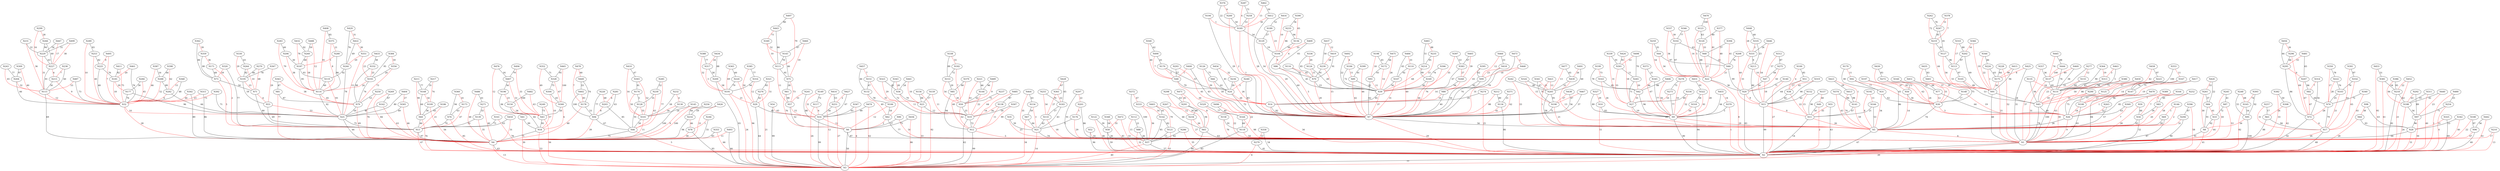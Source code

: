 graph Grafo {
    1 [label="N1"];
    2 [label="N2"];
    3 [label="N3"];
    4 [label="N4"];
    5 [label="N5"];
    6 [label="N6"];
    7 [label="N7"];
    8 [label="N8"];
    9 [label="N9"];
    10 [label="N10"];
    11 [label="N11"];
    12 [label="N12"];
    13 [label="N13"];
    14 [label="N14"];
    15 [label="N15"];
    16 [label="N16"];
    17 [label="N17"];
    18 [label="N18"];
    19 [label="N19"];
    20 [label="N20"];
    21 [label="N21"];
    22 [label="N22"];
    23 [label="N23"];
    24 [label="N24"];
    25 [label="N25"];
    26 [label="N26"];
    27 [label="N27"];
    28 [label="N28"];
    29 [label="N29"];
    30 [label="N30"];
    31 [label="N31"];
    32 [label="N32"];
    33 [label="N33"];
    34 [label="N34"];
    35 [label="N35"];
    36 [label="N36"];
    37 [label="N37"];
    38 [label="N38"];
    39 [label="N39"];
    40 [label="N40"];
    41 [label="N41"];
    42 [label="N42"];
    43 [label="N43"];
    44 [label="N44"];
    45 [label="N45"];
    46 [label="N46"];
    47 [label="N47"];
    48 [label="N48"];
    49 [label="N49"];
    50 [label="N50"];
    51 [label="N51"];
    52 [label="N52"];
    53 [label="N53"];
    54 [label="N54"];
    55 [label="N55"];
    56 [label="N56"];
    57 [label="N57"];
    58 [label="N58"];
    59 [label="N59"];
    60 [label="N60"];
    61 [label="N61"];
    62 [label="N62"];
    63 [label="N63"];
    64 [label="N64"];
    65 [label="N65"];
    66 [label="N66"];
    67 [label="N67"];
    68 [label="N68"];
    69 [label="N69"];
    70 [label="N70"];
    71 [label="N71"];
    72 [label="N72"];
    73 [label="N73"];
    74 [label="N74"];
    75 [label="N75"];
    76 [label="N76"];
    77 [label="N77"];
    78 [label="N78"];
    79 [label="N79"];
    80 [label="N80"];
    81 [label="N81"];
    82 [label="N82"];
    83 [label="N83"];
    84 [label="N84"];
    85 [label="N85"];
    86 [label="N86"];
    87 [label="N87"];
    88 [label="N88"];
    89 [label="N89"];
    90 [label="N90"];
    91 [label="N91"];
    92 [label="N92"];
    93 [label="N93"];
    94 [label="N94"];
    95 [label="N95"];
    96 [label="N96"];
    97 [label="N97"];
    98 [label="N98"];
    99 [label="N99"];
    100 [label="N100"];
    101 [label="N101"];
    102 [label="N102"];
    103 [label="N103"];
    104 [label="N104"];
    105 [label="N105"];
    106 [label="N106"];
    107 [label="N107"];
    108 [label="N108"];
    109 [label="N109"];
    110 [label="N110"];
    111 [label="N111"];
    112 [label="N112"];
    113 [label="N113"];
    114 [label="N114"];
    115 [label="N115"];
    116 [label="N116"];
    117 [label="N117"];
    118 [label="N118"];
    119 [label="N119"];
    120 [label="N120"];
    121 [label="N121"];
    122 [label="N122"];
    123 [label="N123"];
    124 [label="N124"];
    125 [label="N125"];
    126 [label="N126"];
    127 [label="N127"];
    128 [label="N128"];
    129 [label="N129"];
    130 [label="N130"];
    131 [label="N131"];
    132 [label="N132"];
    133 [label="N133"];
    134 [label="N134"];
    135 [label="N135"];
    136 [label="N136"];
    137 [label="N137"];
    138 [label="N138"];
    139 [label="N139"];
    140 [label="N140"];
    141 [label="N141"];
    142 [label="N142"];
    143 [label="N143"];
    144 [label="N144"];
    145 [label="N145"];
    146 [label="N146"];
    147 [label="N147"];
    148 [label="N148"];
    149 [label="N149"];
    150 [label="N150"];
    151 [label="N151"];
    152 [label="N152"];
    153 [label="N153"];
    154 [label="N154"];
    155 [label="N155"];
    156 [label="N156"];
    157 [label="N157"];
    158 [label="N158"];
    159 [label="N159"];
    160 [label="N160"];
    161 [label="N161"];
    162 [label="N162"];
    163 [label="N163"];
    164 [label="N164"];
    165 [label="N165"];
    166 [label="N166"];
    167 [label="N167"];
    168 [label="N168"];
    169 [label="N169"];
    170 [label="N170"];
    171 [label="N171"];
    172 [label="N172"];
    173 [label="N173"];
    174 [label="N174"];
    175 [label="N175"];
    176 [label="N176"];
    177 [label="N177"];
    178 [label="N178"];
    179 [label="N179"];
    180 [label="N180"];
    181 [label="N181"];
    182 [label="N182"];
    183 [label="N183"];
    184 [label="N184"];
    185 [label="N185"];
    186 [label="N186"];
    187 [label="N187"];
    188 [label="N188"];
    189 [label="N189"];
    190 [label="N190"];
    191 [label="N191"];
    192 [label="N192"];
    193 [label="N193"];
    194 [label="N194"];
    195 [label="N195"];
    196 [label="N196"];
    197 [label="N197"];
    198 [label="N198"];
    199 [label="N199"];
    200 [label="N200"];
    201 [label="N201"];
    202 [label="N202"];
    203 [label="N203"];
    204 [label="N204"];
    205 [label="N205"];
    206 [label="N206"];
    207 [label="N207"];
    208 [label="N208"];
    209 [label="N209"];
    210 [label="N210"];
    211 [label="N211"];
    212 [label="N212"];
    213 [label="N213"];
    214 [label="N214"];
    215 [label="N215"];
    216 [label="N216"];
    217 [label="N217"];
    218 [label="N218"];
    219 [label="N219"];
    220 [label="N220"];
    221 [label="N221"];
    222 [label="N222"];
    223 [label="N223"];
    224 [label="N224"];
    225 [label="N225"];
    226 [label="N226"];
    227 [label="N227"];
    228 [label="N228"];
    229 [label="N229"];
    230 [label="N230"];
    231 [label="N231"];
    232 [label="N232"];
    233 [label="N233"];
    234 [label="N234"];
    235 [label="N235"];
    236 [label="N236"];
    237 [label="N237"];
    238 [label="N238"];
    239 [label="N239"];
    240 [label="N240"];
    241 [label="N241"];
    242 [label="N242"];
    243 [label="N243"];
    244 [label="N244"];
    245 [label="N245"];
    246 [label="N246"];
    247 [label="N247"];
    248 [label="N248"];
    249 [label="N249"];
    250 [label="N250"];
    251 [label="N251"];
    252 [label="N252"];
    253 [label="N253"];
    254 [label="N254"];
    255 [label="N255"];
    256 [label="N256"];
    257 [label="N257"];
    258 [label="N258"];
    259 [label="N259"];
    260 [label="N260"];
    261 [label="N261"];
    262 [label="N262"];
    263 [label="N263"];
    264 [label="N264"];
    265 [label="N265"];
    266 [label="N266"];
    267 [label="N267"];
    268 [label="N268"];
    269 [label="N269"];
    270 [label="N270"];
    271 [label="N271"];
    272 [label="N272"];
    273 [label="N273"];
    274 [label="N274"];
    275 [label="N275"];
    276 [label="N276"];
    277 [label="N277"];
    278 [label="N278"];
    279 [label="N279"];
    280 [label="N280"];
    281 [label="N281"];
    282 [label="N282"];
    283 [label="N283"];
    284 [label="N284"];
    285 [label="N285"];
    286 [label="N286"];
    287 [label="N287"];
    288 [label="N288"];
    289 [label="N289"];
    290 [label="N290"];
    291 [label="N291"];
    292 [label="N292"];
    293 [label="N293"];
    294 [label="N294"];
    295 [label="N295"];
    296 [label="N296"];
    297 [label="N297"];
    298 [label="N298"];
    299 [label="N299"];
    300 [label="N300"];
    301 [label="N301"];
    302 [label="N302"];
    303 [label="N303"];
    304 [label="N304"];
    305 [label="N305"];
    306 [label="N306"];
    307 [label="N307"];
    308 [label="N308"];
    309 [label="N309"];
    310 [label="N310"];
    311 [label="N311"];
    312 [label="N312"];
    313 [label="N313"];
    314 [label="N314"];
    315 [label="N315"];
    316 [label="N316"];
    317 [label="N317"];
    318 [label="N318"];
    319 [label="N319"];
    320 [label="N320"];
    321 [label="N321"];
    322 [label="N322"];
    323 [label="N323"];
    324 [label="N324"];
    325 [label="N325"];
    326 [label="N326"];
    327 [label="N327"];
    328 [label="N328"];
    329 [label="N329"];
    330 [label="N330"];
    331 [label="N331"];
    332 [label="N332"];
    333 [label="N333"];
    334 [label="N334"];
    335 [label="N335"];
    336 [label="N336"];
    337 [label="N337"];
    338 [label="N338"];
    339 [label="N339"];
    340 [label="N340"];
    341 [label="N341"];
    342 [label="N342"];
    343 [label="N343"];
    344 [label="N344"];
    345 [label="N345"];
    346 [label="N346"];
    347 [label="N347"];
    348 [label="N348"];
    349 [label="N349"];
    350 [label="N350"];
    351 [label="N351"];
    352 [label="N352"];
    353 [label="N353"];
    354 [label="N354"];
    355 [label="N355"];
    356 [label="N356"];
    357 [label="N357"];
    358 [label="N358"];
    359 [label="N359"];
    360 [label="N360"];
    361 [label="N361"];
    362 [label="N362"];
    363 [label="N363"];
    364 [label="N364"];
    365 [label="N365"];
    366 [label="N366"];
    367 [label="N367"];
    368 [label="N368"];
    369 [label="N369"];
    370 [label="N370"];
    371 [label="N371"];
    372 [label="N372"];
    373 [label="N373"];
    374 [label="N374"];
    375 [label="N375"];
    376 [label="N376"];
    377 [label="N377"];
    378 [label="N378"];
    379 [label="N379"];
    380 [label="N380"];
    381 [label="N381"];
    382 [label="N382"];
    383 [label="N383"];
    384 [label="N384"];
    385 [label="N385"];
    386 [label="N386"];
    387 [label="N387"];
    388 [label="N388"];
    389 [label="N389"];
    390 [label="N390"];
    391 [label="N391"];
    392 [label="N392"];
    393 [label="N393"];
    394 [label="N394"];
    395 [label="N395"];
    396 [label="N396"];
    397 [label="N397"];
    398 [label="N398"];
    399 [label="N399"];
    400 [label="N400"];
    401 [label="N401"];
    402 [label="N402"];
    403 [label="N403"];
    404 [label="N404"];
    405 [label="N405"];
    406 [label="N406"];
    407 [label="N407"];
    408 [label="N408"];
    409 [label="N409"];
    410 [label="N410"];
    411 [label="N411"];
    412 [label="N412"];
    413 [label="N413"];
    414 [label="N414"];
    415 [label="N415"];
    416 [label="N416"];
    417 [label="N417"];
    418 [label="N418"];
    419 [label="N419"];
    420 [label="N420"];
    421 [label="N421"];
    422 [label="N422"];
    423 [label="N423"];
    424 [label="N424"];
    425 [label="N425"];
    426 [label="N426"];
    427 [label="N427"];
    428 [label="N428"];
    429 [label="N429"];
    430 [label="N430"];
    431 [label="N431"];
    432 [label="N432"];
    433 [label="N433"];
    434 [label="N434"];
    435 [label="N435"];
    436 [label="N436"];
    437 [label="N437"];
    438 [label="N438"];
    439 [label="N439"];
    440 [label="N440"];
    441 [label="N441"];
    442 [label="N442"];
    443 [label="N443"];
    444 [label="N444"];
    445 [label="N445"];
    446 [label="N446"];
    447 [label="N447"];
    448 [label="N448"];
    449 [label="N449"];
    450 [label="N450"];
    451 [label="N451"];
    452 [label="N452"];
    453 [label="N453"];
    454 [label="N454"];
    455 [label="N455"];
    456 [label="N456"];
    457 [label="N457"];
    458 [label="N458"];
    459 [label="N459"];
    460 [label="N460"];
    461 [label="N461"];
    462 [label="N462"];
    463 [label="N463"];
    464 [label="N464"];
    465 [label="N465"];
    466 [label="N466"];
    467 [label="N467"];
    468 [label="N468"];
    469 [label="N469"];
    470 [label="N470"];
    471 [label="N471"];
    472 [label="N472"];
    473 [label="N473"];
    474 [label="N474"];
    475 [label="N475"];
    476 [label="N476"];
    477 [label="N477"];
    478 [label="N478"];
    479 [label="N479"];
    480 [label="N480"];
    481 [label="N481"];
    482 [label="N482"];
    483 [label="N483"];
    484 [label="N484"];
    485 [label="N485"];
    486 [label="N486"];
    487 [label="N487"];
    488 [label="N488"];
    489 [label="N489"];
    490 [label="N490"];
    491 [label="N491"];
    492 [label="N492"];
    493 [label="N493"];
    494 [label="N494"];
    495 [label="N495"];
    496 [label="N496"];
    497 [label="N497"];
    498 [label="N498"];
    499 [label="N499"];
    500 [label="N500"];
    1 -- 2 [label="42", color=black];
    2 -- 3 [label="77", color=black];
    3 -- 1 [label="20", color=red];
    4 -- 2 [label="43", color=black];
    4 -- 3 [label="13", color=red];
    5 -- 1 [label="6", color=red];
    5 -- 2 [label="67", color=black];
    6 -- 3 [label="50", color=black];
    6 -- 1 [label="87", color=black];
    7 -- 5 [label="56", color=black];
    7 -- 2 [label="29", color=red];
    8 -- 1 [label="91", color=black];
    8 -- 2 [label="41", color=red];
    9 -- 5 [label="29", color=red];
    9 -- 2 [label="90", color=black];
    10 -- 9 [label="83", color=black];
    10 -- 2 [label="51", color=red];
    11 -- 5 [label="26", color=red];
    11 -- 2 [label="14", color=black];
    12 -- 3 [label="99", color=black];
    12 -- 1 [label="5", color=red];
    13 -- 4 [label="97", color=black];
    13 -- 2 [label="47", color=red];
    14 -- 7 [label="92", color=black];
    14 -- 2 [label="34", color=red];
    15 -- 11 [label="8", color=red];
    15 -- 2 [label="99", color=black];
    16 -- 6 [label="12", color=red];
    16 -- 3 [label="99", color=black];
    17 -- 1 [label="26", color=red];
    17 -- 2 [label="48", color=black];
    18 -- 4 [label="75", color=black];
    18 -- 3 [label="53", color=red];
    19 -- 12 [label="72", color=black];
    19 -- 3 [label="62", color=black];
    20 -- 15 [label="9", color=red];
    20 -- 2 [label="83", color=black];
    21 -- 3 [label="14", color=red];
    21 -- 1 [label="74", color=black];
    22 -- 20 [label="36", color=black];
    22 -- 2 [label="8", color=red];
    23 -- 19 [label="12", color=black];
    23 -- 3 [label="33", color=red];
    24 -- 14 [label="26", color=red];
    24 -- 7 [label="72", color=black];
    25 -- 13 [label="75", color=black];
    25 -- 4 [label="44", color=black];
    26 -- 5 [label="26", color=black];
    26 -- 1 [label="9", color=red];
    27 -- 9 [label="19", color=black];
    27 -- 5 [label="20", color=red];
    28 -- 1 [label="64", color=black];
    28 -- 2 [label="31", color=red];
    29 -- 16 [label="45", color=black];
    29 -- 3 [label="64", color=black];
    30 -- 26 [label="3", color=red];
    30 -- 5 [label="74", color=black];
    31 -- 30 [label="62", color=black];
    31 -- 5 [label="34", color=red];
    32 -- 25 [label="10", color=red];
    32 -- 4 [label="28", color=red];
    33 -- 8 [label="92", color=black];
    33 -- 1 [label="64", color=red];
    34 -- 5 [label="83", color=black];
    34 -- 1 [label="52", color=black];
    35 -- 21 [label="39", color=black];
    35 -- 1 [label="23", color=red];
    36 -- 23 [label="70", color=black];
    36 -- 19 [label="11", color=red];
    37 -- 2 [label="57", color=black];
    37 -- 3 [label="40", color=red];
    38 -- 15 [label="44", color=black];
    38 -- 11 [label="22", color=red];
    39 -- 14 [label="85", color=black];
    39 -- 7 [label="37", color=red];
    40 -- 22 [label="21", color=red];
    40 -- 20 [label="99", color=black];
    41 -- 18 [label="99", color=black];
    41 -- 3 [label="30", color=red];
    42 -- 27 [label="35", color=red];
    42 -- 9 [label="96", color=black];
    43 -- 18 [label="95", color=black];
    43 -- 3 [label="56", color=red];
    44 -- 40 [label="97", color=black];
    44 -- 22 [label="34", color=red];
    45 -- 26 [label="46", color=black];
    45 -- 1 [label="78", color=black];
    46 -- 4 [label="75", color=black];
    46 -- 2 [label="5", color=red];
    47 -- 20 [label="54", color=black];
    47 -- 15 [label="18", color=red];
    48 -- 24 [label="79", color=black];
    48 -- 7 [label="30", color=red];
    49 -- 11 [label="50", color=black];
    49 -- 2 [label="2", color=red];
    50 -- 19 [label="25", color=black];
    50 -- 12 [label="62", color=red];
    51 -- 38 [label="27", color=red];
    51 -- 15 [label="64", color=black];
    52 -- 37 [label="16", color=red];
    52 -- 2 [label="96", color=black];
    53 -- 25 [label="53", color=red];
    53 -- 13 [label="69", color=black];
    54 -- 16 [label="65", color=red];
    54 -- 3 [label="99", color=black];
    55 -- 11 [label="35", color=red];
    55 -- 2 [label="43", color=black];
    56 -- 30 [label="34", color=black];
    56 -- 5 [label="14", color=red];
    57 -- 16 [label="15", color=red];
    57 -- 6 [label="52", color=black];
    58 -- 37 [label="26", color=black];
    58 -- 2 [label="59", color=black];
    59 -- 34 [label="48", color=black];
    59 -- 1 [label="28", color=red];
    60 -- 13 [label="46", color=black];
    60 -- 2 [label="76", color=red];
    61 -- 57 [label="98", color=black];
    61 -- 6 [label="76", color=red];
    62 -- 6 [label="2", color=red];
    62 -- 1 [label="77", color=black];
    63 -- 17 [label="94", color=black];
    63 -- 1 [label="88", color=black];
    64 -- 28 [label="93", color=black];
    64 -- 2 [label="28", color=red];
    65 -- 3 [label="80", color=black];
    65 -- 1 [label="63", color=black];
    66 -- 24 [label="61", color=black];
    66 -- 14 [label="50", color=red];
    67 -- 21 [label="84", color=black];
    67 -- 3 [label="34", color=red];
    68 -- 40 [label="22", color=black];
    68 -- 22 [label="27", color=red];
    69 -- 5 [label="28", color=black];
    69 -- 2 [label="87", color=black];
    70 -- 39 [label="23", color=black];
    70 -- 7 [label="20", color=red];
    71 -- 53 [label="6", color=red];
    71 -- 13 [label="80", color=black];
    72 -- 17 [label="4", color=red];
    72 -- 2 [label="54", color=black];
    73 -- 71 [label="50", color=black];
    73 -- 13 [label="5", color=red];
    74 -- 72 [label="28", color=red];
    74 -- 17 [label="79", color=black];
    75 -- 61 [label="28", color=black];
    75 -- 57 [label="73", color=red];
    76 -- 13 [label="79", color=black];
    76 -- 2 [label="85", color=red];
    77 -- 30 [label="12", color=red];
    77 -- 26 [label="64", color=black];
    78 -- 4 [label="30", color=red];
    78 -- 3 [label="93", color=black];
    79 -- 25 [label="50", color=black];
    79 -- 4 [label="49", color=red];
    80 -- 14 [label="16", color=red];
    80 -- 7 [label="40", color=black];
    81 -- 79 [label="87", color=black];
    81 -- 4 [label="77", color=red];
    82 -- 74 [label="64", color=black];
    82 -- 72 [label="47", color=red];
    83 -- 34 [label="39", color=black];
    83 -- 5 [label="20", color=red];
    84 -- 33 [label="61", color=red];
    84 -- 8 [label="91", color=black];
    85 -- 50 [label="26", color=red];
    85 -- 12 [label="94", color=black];
    86 -- 70 [label="71", color=black];
    86 -- 7 [label="5", color=red];
    87 -- 33 [label="72", color=black];
    87 -- 1 [label="53", color=red];
    88 -- 37 [label="26", color=black];
    88 -- 2 [label="32", color=red];
    89 -- 39 [label="22", color=black];
    89 -- 7 [label="42", color=red];
    90 -- 6 [label="57", color=black];
    90 -- 1 [label="54", color=red];
    91 -- 45 [label="54", color=black];
    91 -- 1 [label="48", color=black];
    92 -- 31 [label="77", color=black];
    92 -- 30 [label="65", color=red];
    93 -- 39 [label="11", color=red];
    93 -- 7 [label="62", color=black];
    94 -- 46 [label="67", color=black];
    94 -- 4 [label="39", color=red];
    95 -- 8 [label="56", color=red];
    95 -- 2 [label="100", color=black];
    96 -- 1 [label="47", color=red];
    96 -- 2 [label="40", color=black];
    97 -- 28 [label="96", color=black];
    97 -- 2 [label="30", color=red];
    98 -- 64 [label="38", color=red];
    98 -- 28 [label="63", color=black];
    99 -- 80 [label="85", color=black];
    99 -- 7 [label="50", color=black];
    100 -- 51 [label="85", color=black];
    100 -- 38 [label="6", color=red];
    101 -- 46 [label="39", color=black];
    101 -- 4 [label="11", color=red];
    102 -- 68 [label="63", color=black];
    102 -- 22 [label="97", color=black];
    103 -- 74 [label="25", color=black];
    103 -- 17 [label="21", color=red];
    104 -- 86 [label="9", color=red];
    104 -- 7 [label="60", color=black];
    105 -- 91 [label="48", color=red];
    105 -- 45 [label="53", color=black];
    106 -- 62 [label="18", color=black];
    106 -- 6 [label="12", color=red];
    107 -- 39 [label="34", color=black];
    107 -- 7 [label="31", color=red];
    108 -- 26 [label="18", color=red];
    108 -- 1 [label="65", color=black];
    109 -- 60 [label="36", color=black];
    109 -- 2 [label="56", color=red];
    110 -- 107 [label="92", color=black];
    110 -- 7 [label="60", color=red];
    111 -- 75 [label="95", color=black];
    111 -- 57 [label="11", color=red];
    112 -- 88 [label="21", color=black];
    112 -- 37 [label="15", color=red];
    113 -- 105 [label="97", color=black];
    113 -- 91 [label="55", color=red];
    114 -- 79 [label="45", color=red];
    114 -- 25 [label="92", color=black];
    115 -- 32 [label="12", color=red];
    115 -- 4 [label="69", color=black];
    116 -- 70 [label="45", color=red];
    116 -- 39 [label="45", color=black];
    117 -- 16 [label="6", color=red];
    117 -- 3 [label="24", color=red];
    118 -- 3 [label="83", color=black];
    118 -- 1 [label="54", color=red];
    119 -- 114 [label="60", color=black];
    119 -- 25 [label="93", color=red];
    120 -- 68 [label="33", color=red];
    120 -- 22 [label="88", color=black];
    121 -- 37 [label="15", color=black];
    121 -- 3 [label="43", color=red];
    122 -- 58 [label="39", color=black];
    122 -- 2 [label="46", color=red];
    123 -- 120 [label="63", color=black];
    123 -- 22 [label="5", color=red];
    124 -- 70 [label="15", color=red];
    124 -- 39 [label="28", color=black];
    125 -- 108 [label="1", color=red];
    125 -- 26 [label="75", color=black];
    126 -- 66 [label="71", color=black];
    126 -- 14 [label="39", color=red];
    127 -- 113 [label="96", color=black];
    127 -- 91 [label="56", color=red];
    128 -- 101 [label="55", color=red];
    128 -- 46 [label="91", color=black];
    129 -- 104 [label="19", color=black];
    129 -- 7 [label="20", color=red];
    130 -- 101 [label="30", color=red];
    130 -- 4 [label="100", color=black];
    131 -- 45 [label="18", color=red];
    131 -- 1 [label="100", color=black];
    132 -- 106 [label="78", color=black];
    132 -- 62 [label="49", color=red];
    133 -- 21 [label="42", color=black];
    133 -- 1 [label="18", color=red];
    134 -- 7 [label="41", color=red];
    134 -- 2 [label="86", color=black];
    135 -- 131 [label="24", color=red];
    135 -- 45 [label="94", color=black];
    136 -- 104 [label="99", color=black];
    136 -- 86 [label="6", color=red];
    137 -- 131 [label="69", color=black];
    137 -- 1 [label="31", color=red];
    138 -- 19 [label="34", color=red];
    138 -- 12 [label="11", color=red];
    139 -- 13 [label="53", color=black];
    139 -- 4 [label="35", color=red];
    140 -- 20 [label="71", color=black];
    140 -- 2 [label="27", color=red];
    141 -- 11 [label="47", color=black];
    141 -- 5 [label="59", color=red];
    142 -- 121 [label="82", color=black];
    142 -- 37 [label="85", color=black];
    143 -- 111 [label="78", color=black];
    143 -- 75 [label="46", color=black];
    144 -- 50 [label="62", color=black];
    144 -- 19 [label="22", color=red];
    145 -- 101 [label="24", color=black];
    145 -- 4 [label="9", color=red];
    146 -- 69 [label="1", color=red];
    146 -- 5 [label="2", color=red];
    147 -- 108 [label="23", color=red];
    147 -- 1 [label="84", color=black];
    148 -- 30 [label="17", color=black];
    148 -- 26 [label="19", color=red];
    149 -- 117 [label="72", color=black];
    149 -- 16 [label="31", color=red];
    150 -- 43 [label="34", color=red];
    150 -- 18 [label="82", color=black];
    151 -- 132 [label="47", color=black];
    151 -- 62 [label="35", color=red];
    152 -- 15 [label="62", color=black];
    152 -- 11 [label="15", color=red];
    153 -- 85 [label="29", color=black];
    153 -- 50 [label="54", color=red];
    154 -- 67 [label="59", color=black];
    154 -- 21 [label="3", color=red];
    155 -- 131 [label="60", color=black];
    155 -- 45 [label="23", color=red];
    156 -- 23 [label="84", color=black];
    156 -- 3 [label="92", color=red];
    157 -- 49 [label="40", color=red];
    157 -- 11 [label="90", color=black];
    158 -- 118 [label="91", color=black];
    158 -- 1 [label="76", color=red];
    159 -- 23 [label="17", color=black];
    159 -- 19 [label="11", color=red];
    160 -- 77 [label="32", color=black];
    160 -- 26 [label="24", color=red];
    161 -- 13 [label="73", color=black];
    161 -- 2 [label="78", color=red];
    162 -- 25 [label="46", color=black];
    162 -- 4 [label="63", color=red];
    163 -- 42 [label="46", color=black];
    163 -- 9 [label="26", color=red];
    164 -- 83 [label="1", color=red];
    164 -- 34 [label="7", color=red];
    165 -- 95 [label="16", color=black];
    165 -- 2 [label="82", color=red];
    166 -- 11 [label="21", color=black];
    166 -- 5 [label="53", color=black];
    167 -- 147 [label="76", color=black];
    167 -- 108 [label="14", color=red];
    168 -- 109 [label="54", color=red];
    168 -- 60 [label="60", color=black];
    169 -- 39 [label="46", color=black];
    169 -- 7 [label="44", color=red];
    170 -- 48 [label="5", color=red];
    170 -- 24 [label="33", color=black];
    171 -- 73 [label="68", color=black];
    171 -- 13 [label="2", color=red];
    172 -- 93 [label="93", color=black];
    172 -- 39 [label="14", color=red];
    173 -- 76 [label="63", color=black];
    173 -- 13 [label="47", color=red];
    174 -- 128 [label="5", color=black];
    174 -- 101 [label="50", color=red];
    175 -- 91 [label="26", color=red];
    175 -- 1 [label="21", color=red];
    176 -- 21 [label="5", color=black];
    176 -- 1 [label="29", color=red];
    177 -- 32 [label="76", color=black];
    177 -- 25 [label="96", color=black];
    178 -- 94 [label="53", color=black];
    178 -- 4 [label="48", color=red];
    179 -- 92 [label="11", color=red];
    179 -- 31 [label="90", color=black];
    180 -- 96 [label="97", color=black];
    180 -- 1 [label="22", color=red];
    181 -- 177 [label="20", color=red];
    181 -- 32 [label="18", color=red];
    182 -- 153 [label="72", color=black];
    182 -- 50 [label="7", color=red];
    183 -- 133 [label="57", color=black];
    183 -- 21 [label="43", color=black];
    184 -- 89 [label="11", color=red];
    184 -- 39 [label="72", color=black];
    185 -- 129 [label="54", color=black];
    185 -- 7 [label="1", color=red];
    186 -- 60 [label="65", color=black];
    186 -- 13 [label="21", color=red];
    187 -- 119 [label="93", color=black];
    187 -- 114 [label="85", color=black];
    188 -- 97 [label="54", color=black];
    188 -- 2 [label="24", color=red];
    189 -- 129 [label="27", color=black];
    189 -- 104 [label="23", color=red];
    190 -- 7 [label="71", color=black];
    190 -- 5 [label="21", color=red];
    191 -- 29 [label="21", color=red];
    191 -- 3 [label="24", color=red];
    192 -- 166 [label="13", color=red];
    192 -- 5 [label="8", color=red];
    193 -- 114 [label="24", color=red];
    193 -- 79 [label="74", color=black];
    194 -- 185 [label="1", color=red];
    194 -- 7 [label="29", color=black];
    195 -- 71 [label="23", color=red];
    195 -- 53 [label="59", color=black];
    196 -- 150 [label="23", color=red];
    196 -- 43 [label="84", color=black];
    197 -- 56 [label="67", color=red];
    197 -- 5 [label="86", color=black];
    198 -- 172 [label="45", color=black];
    198 -- 93 [label="18", color=red];
    199 -- 163 [label="73", color=red];
    199 -- 42 [label="78", color=black];
    200 -- 185 [label="50", color=black];
    200 -- 7 [label="2", color=red];
    201 -- 176 [label="1", color=red];
    201 -- 1 [label="86", color=black];
    202 -- 113 [label="87", color=black];
    202 -- 91 [label="69", color=black];
    203 -- 94 [label="8", color=red];
    203 -- 46 [label="85", color=black];
    204 -- 115 [label="32", color=red];
    204 -- 32 [label="66", color=black];
    205 -- 190 [label="91", color=black];
    205 -- 5 [label="58", color=black];
    206 -- 187 [label="30", color=black];
    206 -- 114 [label="38", color=red];
    207 -- 82 [label="96", color=black];
    207 -- 72 [label="67", color=red];
    208 -- 40 [label="76", color=black];
    208 -- 20 [label="60", color=red];
    209 -- 191 [label="58", color=red];
    209 -- 3 [label="93", color=black];
    210 -- 1 [label="17", color=red];
    210 -- 2 [label="13", color=red];
    211 -- 168 [label="77", color=black];
    211 -- 60 [label="90", color=red];
    212 -- 134 [label="80", color=black];
    212 -- 7 [label="88", color=red];
    213 -- 47 [label="10", color=red];
    213 -- 15 [label="80", color=black];
    214 -- 169 [label="99", color=black];
    214 -- 39 [label="68", color=red];
    215 -- 115 [label="30", color=black];
    215 -- 32 [label="9", color=red];
    216 -- 78 [label="46", color=red];
    216 -- 4 [label="94", color=black];
    217 -- 168 [label="35", color=black];
    217 -- 109 [label="74", color=red];
    218 -- 188 [label="62", color=black];
    218 -- 2 [label="81", color=black];
    219 -- 127 [label="30", color=black];
    219 -- 91 [label="44", color=red];
    220 -- 191 [label="79", color=black];
    220 -- 3 [label="96", color=red];
    221 -- 144 [label="46", color=black];
    221 -- 19 [label="61", color=red];
    222 -- 103 [label="76", color=black];
    222 -- 74 [label="28", color=red];
    223 -- 125 [label="57", color=red];
    223 -- 26 [label="77", color=black];
    224 -- 175 [label="63", color=black];
    224 -- 91 [label="1", color=red];
    225 -- 181 [label="76", color=black];
    225 -- 32 [label="48", color=black];
    226 -- 203 [label="68", color=red];
    226 -- 94 [label="77", color=black];
    227 -- 215 [label="6", color=red];
    227 -- 115 [label="81", color=black];
    228 -- 175 [label="64", color=black];
    228 -- 1 [label="52", color=red];
    229 -- 227 [label="63", color=black];
    229 -- 115 [label="31", color=red];
    230 -- 128 [label="35", color=black];
    230 -- 46 [label="43", color=red];
    231 -- 229 [label="22", color=black];
    231 -- 115 [label="36", color=red];
    232 -- 130 [label="4", color=red];
    232 -- 101 [label="58", color=black];
    233 -- 136 [label="94", color=black];
    233 -- 104 [label="86", color=red];
    234 -- 65 [label="26", color=red];
    234 -- 1 [label="27", color=red];
    235 -- 214 [label="95", color=black];
    235 -- 39 [label="15", color=red];
    236 -- 24 [label="20", color=black];
    236 -- 14 [label="26", color=red];
    237 -- 50 [label="75", color=black];
    237 -- 19 [label="64", color=red];
    238 -- 215 [label="7", color=red];
    238 -- 115 [label="60", color=black];
    239 -- 70 [label="91", color=black];
    239 -- 7 [label="15", color=red];
    240 -- 24 [label="3", color=red];
    240 -- 7 [label="83", color=black];
    241 -- 57 [label="51", color=red];
    241 -- 6 [label="88", color=black];
    242 -- 205 [label="46", color=black];
    242 -- 5 [label="33", color=red];
    243 -- 204 [label="77", color=black];
    243 -- 115 [label="65", color=red];
    244 -- 119 [label="92", color=black];
    244 -- 25 [label="78", color=black];
    245 -- 87 [label="41", color=black];
    245 -- 1 [label="18", color=red];
    246 -- 78 [label="1", color=red];
    246 -- 4 [label="55", color=black];
    247 -- 219 [label="81", color=black];
    247 -- 127 [label="81", color=black];
    248 -- 165 [label="68", color=red];
    248 -- 95 [label="55", color=black];
    249 -- 43 [label="73", color=black];
    249 -- 18 [label="57", color=red];
    250 -- 79 [label="53", color=black];
    250 -- 4 [label="76", color=red];
    251 -- 16 [label="56", color=black];
    251 -- 3 [label="27", color=red];
    252 -- 83 [label="49", color=black];
    252 -- 5 [label="58", color=red];
    253 -- 225 [label="82", color=black];
    253 -- 32 [label="40", color=red];
    254 -- 97 [label="71", color=black];
    254 -- 2 [label="4", color=red];
    255 -- 183 [label="76", color=black];
    255 -- 133 [label="54", color=red];
    256 -- 216 [label="44", color=black];
    256 -- 4 [label="100", color=red];
    257 -- 63 [label="17", color=black];
    257 -- 17 [label="31", color=red];
    258 -- 185 [label="53", color=black];
    258 -- 7 [label="28", color=red];
    259 -- 44 [label="35", color=black];
    259 -- 22 [label="54", color=red];
    260 -- 187 [label="68", color=black];
    260 -- 114 [label="58", color=red];
    261 -- 84 [label="37", color=black];
    261 -- 8 [label="30", color=red];
    262 -- 247 [label="76", color=black];
    262 -- 219 [label="72", color=red];
    263 -- 26 [label="52", color=red];
    263 -- 5 [label="57", color=black];
    264 -- 195 [label="82", color=black];
    264 -- 71 [label="10", color=red];
    265 -- 42 [label="20", color=red];
    265 -- 27 [label="71", color=black];
    266 -- 229 [label="94", color=black];
    266 -- 227 [label="60", color=black];
    267 -- 234 [label="12", color=red];
    267 -- 65 [label="66", color=black];
    268 -- 39 [label="94", color=black];
    268 -- 14 [label="14", color=red];
    269 -- 162 [label="47", color=black];
    269 -- 4 [label="84", color=red];
    270 -- 195 [label="46", color=black];
    270 -- 71 [label="68", color=red];
    271 -- 139 [label="33", color=black];
    271 -- 4 [label="40", color=red];
    272 -- 56 [label="73", color=black];
    272 -- 30 [label="62", color=red];
    273 -- 27 [label="10", color=red];
    273 -- 9 [label="77", color=black];
    274 -- 14 [label="29", color=black];
    274 -- 2 [label="25", color=red];
    275 -- 47 [label="44", color=black];
    275 -- 20 [label="50", color=red];
    276 -- 29 [label="42", color=black];
    276 -- 3 [label="21", color=red];
    277 -- 155 [label="12", color=red];
    277 -- 45 [label="55", color=black];
    278 -- 273 [label="75", color=black];
    278 -- 9 [label="10", color=red];
    279 -- 2 [label="41", color=black];
    279 -- 3 [label="6", color=red];
    280 -- 187 [label="1", color=red];
    280 -- 114 [label="86", color=black];
    281 -- 203 [label="6", color=red];
    281 -- 94 [label="63", color=black];
    282 -- 32 [label="6", color=red];
    282 -- 25 [label="66", color=black];
    283 -- 206 [label="60", color=black];
    283 -- 114 [label="79", color=red];
    284 -- 177 [label="30", color=black];
    284 -- 32 [label="45", color=red];
    285 -- 230 [label="52", color=black];
    285 -- 46 [label="77", color=red];
    286 -- 37 [label="62", color=black];
    286 -- 2 [label="35", color=red];
    287 -- 258 [label="71", color=black];
    287 -- 185 [label="4", color=red];
    288 -- 282 [label="89", color=black];
    288 -- 32 [label="52", color=red];
    289 -- 253 [label="83", color=black];
    289 -- 32 [label="10", color=red];
    290 -- 45 [label="19", color=red];
    290 -- 1 [label="30", color=red];
    291 -- 234 [label="98", color=black];
    291 -- 65 [label="94", color=black];
    292 -- 188 [label="63", color=red];
    292 -- 97 [label="89", color=black];
    293 -- 48 [label="57", color=black];
    293 -- 7 [label="81", color=red];
    294 -- 5 [label="31", color=red];
    294 -- 2 [label="90", color=black];
    295 -- 207 [label="6", color=red];
    295 -- 72 [label="86", color=black];
    296 -- 295 [label="66", color=black];
    296 -- 72 [label="69", color=red];
    297 -- 201 [label="22", color=red];
    297 -- 1 [label="91", color=black];
    298 -- 291 [label="63", color=black];
    298 -- 65 [label="26", color=red];
    299 -- 266 [label="28", color=red];
    299 -- 227 [label="16", color=red];
    300 -- 43 [label="26", color=black];
    300 -- 18 [label="6", color=red];
    301 -- 265 [label="11", color=black];
    301 -- 27 [label="55", color=red];
    302 -- 32 [label="44", color=red];
    302 -- 4 [label="89", color=black];
    303 -- 174 [label="91", color=black];
    303 -- 101 [label="52", color=red];
    304 -- 300 [label="65", color=black];
    304 -- 18 [label="10", color=red];
    305 -- 25 [label="49", color=black];
    305 -- 4 [label="46", color=red];
    306 -- 169 [label="74", color=black];
    306 -- 7 [label="76", color=red];
    307 -- 19 [label="59", color=black];
    307 -- 12 [label="99", color=red];
    308 -- 63 [label="24", color=red];
    308 -- 1 [label="42", color=red];
    309 -- 204 [label="97", color=black];
    309 -- 32 [label="40", color=red];
    310 -- 202 [label="80", color=black];
    310 -- 113 [label="17", color=red];
    311 -- 188 [label="19", color=black];
    311 -- 2 [label="40", color=red];
    312 -- 275 [label="87", color=black];
    312 -- 47 [label="57", color=red];
    313 -- 131 [label="45", color=black];
    313 -- 1 [label="63", color=red];
    314 -- 82 [label="7", color=red];
    314 -- 72 [label="56", color=black];
    315 -- 32 [label="23", color=red];
    315 -- 4 [label="86", color=black];
    316 -- 191 [label="94", color=black];
    316 -- 29 [label="12", color=red];
    317 -- 209 [label="58", color=black];
    317 -- 191 [label="3", color=red];
    318 -- 9 [label="50", color=red];
    318 -- 2 [label="94", color=black];
    319 -- 38 [label="42", color=red];
    319 -- 15 [label="90", color=black];
    320 -- 73 [label="59", color=red];
    320 -- 13 [label="77", color=black];
    321 -- 276 [label="85", color=black];
    321 -- 29 [label="51", color=red];
    322 -- 318 [label="58", color=black];
    322 -- 9 [label="81", color=red];
    323 -- 36 [label="61", color=black];
    323 -- 23 [label="29", color=red];
    324 -- 205 [label="47", color=black];
    324 -- 190 [label="15", color=red];
    325 -- 28 [label="21", color=red];
    325 -- 2 [label="69", color=black];
    326 -- 118 [label="60", color=black];
    326 -- 1 [label="98", color=red];
    327 -- 10 [label="29", color=red];
    327 -- 9 [label="89", color=black];
    328 -- 304 [label="75", color=black];
    328 -- 300 [label="67", color=red];
    329 -- 326 [label="77", color=black];
    329 -- 1 [label="22", color=red];
    330 -- 264 [label="43", color=black];
    330 -- 195 [label="29", color=red];
    331 -- 213 [label="9", color=black];
    331 -- 15 [label="33", color=red];
    332 -- 193 [label="25", color=red];
    332 -- 79 [label="98", color=black];
    333 -- 142 [label="16", color=red];
    333 -- 37 [label="36", color=red];
    334 -- 27 [label="89", color=black];
    334 -- 9 [label="52", color=red];
    335 -- 331 [label="2", color=red];
    335 -- 213 [label="23", color=black];
    336 -- 124 [label="20", color=red];
    336 -- 70 [label="85", color=black];
    337 -- 102 [label="39", color=red];
    337 -- 22 [label="34", color=red];
    338 -- 182 [label="55", color=red];
    338 -- 153 [label="89", color=black];
    339 -- 301 [label="91", color=black];
    339 -- 27 [label="31", color=red];
    340 -- 74 [label="72", color=black];
    340 -- 17 [label="45", color=red];
    341 -- 205 [label="21", color=red];
    341 -- 190 [label="74", color=black];
    342 -- 28 [label="53", color=black];
    342 -- 1 [label="40", color=red];
    343 -- 36 [label="28", color=red];
    343 -- 19 [label="72", color=black];
    344 -- 224 [label="46", color=black];
    344 -- 91 [label="22", color=red];
    345 -- 42 [label="46", color=red];
    345 -- 9 [label="77", color=black];
    346 -- 102 [label="77", color=black];
    346 -- 22 [label="14", color=red];
    347 -- 16 [label="93", color=black];
    347 -- 3 [label="6", color=red];
    348 -- 58 [label="58", color=black];
    348 -- 2 [label="45", color=red];
    349 -- 143 [label="52", color=red];
    349 -- 111 [label="10", color=red];
    350 -- 222 [label="78", color=black];
    350 -- 74 [label="17", color=red];
    351 -- 244 [label="29", color=red];
    351 -- 25 [label="15", color=red];
    352 -- 328 [label="71", color=black];
    352 -- 300 [label="49", color=red];
    353 -- 167 [label="11", color=red];
    353 -- 147 [label="100", color=black];
    354 -- 103 [label="70", color=black];
    354 -- 17 [label="65", color=red];
    355 -- 4 [label="83", color=black];
    355 -- 2 [label="66", color=red];
    356 -- 193 [label="20", color=black];
    356 -- 79 [label="73", color=red];
    357 -- 137 [label="36", color=black];
    357 -- 1 [label="37", color=red];
    358 -- 279 [label="53", color=red];
    358 -- 2 [label="54", color=black];
    359 -- 171 [label="36", color=red];
    359 -- 73 [label="80", color=black];
    360 -- 173 [label="41", color=red];
    360 -- 76 [label="94", color=black];
    361 -- 183 [label="22", color=red];
    361 -- 133 [label="27", color=red];
    362 -- 359 [label="39", color=red];
    362 -- 73 [label="80", color=black];
    363 -- 81 [label="47", color=black];
    363 -- 79 [label="38", color=red];
    364 -- 313 [label="19", color=red];
    364 -- 131 [label="90", color=black];
    365 -- 220 [label="60", color=black];
    365 -- 191 [label="69", color=red];
    366 -- 202 [label="16", color=red];
    366 -- 91 [label="19", color=red];
    367 -- 195 [label="78", color=black];
    367 -- 53 [label="29", color=red];
    368 -- 282 [label="15", color=red];
    368 -- 32 [label="48", color=black];
    369 -- 26 [label="63", color=black];
    369 -- 5 [label="7", color=red];
    370 -- 9 [label="5", color=black];
    370 -- 2 [label="1", color=red];
    371 -- 134 [label="21", color=black];
    371 -- 7 [label="62", color=red];
    372 -- 333 [label="47", color=red];
    372 -- 37 [label="100", color=black];
    373 -- 345 [label="21", color=black];
    373 -- 9 [label="67", color=red];
    374 -- 141 [label="96", color=black];
    374 -- 5 [label="43", color=red];
    375 -- 280 [label="21", color=red];
    375 -- 114 [label="8", color=red];
    376 -- 200 [label="6", color=red];
    376 -- 185 [label="22", color=black];
    377 -- 120 [label="80", color=black];
    377 -- 22 [label="48", color=red];
    378 -- 247 [label="51", color=red];
    378 -- 219 [label="7", color=red];
    379 -- 85 [label="80", color=black];
    379 -- 12 [label="60", color=red];
    380 -- 131 [label="98", color=black];
    380 -- 45 [label="50", color=red];
    381 -- 218 [label="54", color=black];
    381 -- 2 [label="61", color=red];
    382 -- 308 [label="50", color=black];
    382 -- 1 [label="33", color=red];
    383 -- 268 [label="27", color=red];
    383 -- 39 [label="67", color=black];
    384 -- 356 [label="59", color=red];
    384 -- 193 [label="95", color=black];
    385 -- 316 [label="77", color=black];
    385 -- 29 [label="50", color=red];
    386 -- 218 [label="95", color=black];
    386 -- 188 [label="84", color=red];
    387 -- 288 [label="16", color=black];
    387 -- 32 [label="46", color=red];
    388 -- 317 [label="77", color=black];
    388 -- 191 [label="32", color=red];
    389 -- 369 [label="7", color=red];
    389 -- 26 [label="85", color=black];
    390 -- 233 [label="34", color=black];
    390 -- 136 [label="65", color=red];
    391 -- 354 [label="97", color=black];
    391 -- 17 [label="61", color=red];
    392 -- 32 [label="73", color=red];
    392 -- 25 [label="71", color=black];
    393 -- 165 [label="74", color=red];
    393 -- 95 [label="92", color=black];
    394 -- 68 [label="37", color=black];
    394 -- 40 [label="41", color=red];
    395 -- 99 [label="62", color=black];
    395 -- 80 [label="65", color=red];
    396 -- 294 [label="87", color=black];
    396 -- 2 [label="58", color=red];
    397 -- 383 [label="53", color=black];
    397 -- 39 [label="35", color=red];
    398 -- 288 [label="64", color=black];
    398 -- 282 [label="62", color=red];
    399 -- 89 [label="81", color=black];
    399 -- 7 [label="44", color=red];
    400 -- 48 [label="1", color=red];
    400 -- 7 [label="83", color=black];
    401 -- 148 [label="39", color=red];
    401 -- 30 [label="75", color=black];
    402 -- 178 [label="83", color=red];
    402 -- 94 [label="100", color=black];
    403 -- 142 [label="61", color=black];
    403 -- 121 [label="79", color=red];
    404 -- 305 [label="27", color=red];
    404 -- 25 [label="80", color=black];
    405 -- 383 [label="67", color=black];
    405 -- 268 [label="39", color=red];
    406 -- 42 [label="88", color=black];
    406 -- 9 [label="56", color=red];
    407 -- 196 [label="56", color=black];
    407 -- 43 [label="51", color=red];
    408 -- 375 [label="85", color=black];
    408 -- 114 [label="81", color=red];
    409 -- 104 [label="33", color=red];
    409 -- 86 [label="93", color=black];
    410 -- 303 [label="47", color=black];
    410 -- 101 [label="16", color=red];
    411 -- 181 [label="82", color=black];
    411 -- 32 [label="75", color=red];
    412 -- 185 [label="30", color=red];
    412 -- 7 [label="54", color=black];
    413 -- 141 [label="98", color=black];
    413 -- 5 [label="74", color=red];
    414 -- 251 [label="53", color=black];
    414 -- 3 [label="12", color=red];
    415 -- 175 [label="90", color=red];
    415 -- 91 [label="94", color=black];
    416 -- 189 [label="52", color=black];
    416 -- 104 [label="10", color=red];
    417 -- 147 [label="71", color=black];
    417 -- 108 [label="19", color=red];
    418 -- 99 [label="23", color=red];
    418 -- 7 [label="74", color=black];
    419 -- 239 [label="28", color=red];
    419 -- 70 [label="91", color=black];
    420 -- 261 [label="33", color=red];
    420 -- 84 [label="22", color=black];
    421 -- 205 [label="13", color=red];
    421 -- 5 [label="1", color=red];
    422 -- 351 [label="30", color=red];
    422 -- 244 [label="49", color=black];
    423 -- 413 [label="29", color=black];
    423 -- 141 [label="1", color=red];
    424 -- 301 [label="95", color=black];
    424 -- 27 [label="18", color=red];
    425 -- 175 [label="8", color=red];
    425 -- 1 [label="31", color=black];
    426 -- 216 [label="59", color=black];
    426 -- 4 [label="21", color=red];
    427 -- 251 [label="2", color=red];
    427 -- 16 [label="67", color=black];
    428 -- 361 [label="67", color=red];
    428 -- 183 [label="65", color=black];
    429 -- 422 [label="31", color=red];
    429 -- 244 [label="76", color=black];
    430 -- 272 [label="83", color=black];
    430 -- 30 [label="85", color=red];
    431 -- 322 [label="91", color=black];
    431 -- 9 [label="28", color=red];
    432 -- 260 [label="92", color=black];
    432 -- 187 [label="78", color=red];
    433 -- 332 [label="38", color=black];
    433 -- 193 [label="23", color=red];
    434 -- 317 [label="24", color=red];
    434 -- 209 [label="88", color=black];
    435 -- 401 [label="83", color=black];
    435 -- 30 [label="37", color=red];
    436 -- 6 [label="75", color=black];
    436 -- 3 [label="86", color=red];
    437 -- 419 [label="12", color=red];
    437 -- 239 [label="50", color=black];
    438 -- 190 [label="27", color=red];
    438 -- 7 [label="56", color=black];
    439 -- 205 [label="32", color=black];
    439 -- 5 [label="13", color=red];
    440 -- 188 [label="42", color=black];
    440 -- 97 [label="23", color=red];
    441 -- 36 [label="24", color=black];
    441 -- 23 [label="10", color=red];
    442 -- 96 [label="56", color=black];
    442 -- 2 [label="61", color=red];
    443 -- 349 [label="73", color=red];
    443 -- 111 [label="86", color=black];
    444 -- 137 [label="100", color=red];
    444 -- 131 [label="76", color=black];
    445 -- 444 [label="88", color=black];
    445 -- 137 [label="74", color=red];
    446 -- 331 [label="24", color=black];
    446 -- 15 [label="54", color=red];
    447 -- 229 [label="54", color=black];
    447 -- 227 [label="17", color=red];
    448 -- 335 [label="40", color=black];
    448 -- 331 [label="28", color=red];
    449 -- 402 [label="33", color=black];
    449 -- 178 [label="74", color=black];
    450 -- 13 [label="63", color=black];
    450 -- 4 [label="31", color=red];
    451 -- 77 [label="84", color=black];
    451 -- 30 [label="51", color=red];
    452 -- 218 [label="22", color=red];
    452 -- 2 [label="21", color=red];
    453 -- 381 [label="51", color=black];
    453 -- 2 [label="95", color=red];
    454 -- 236 [label="32", color=red];
    454 -- 24 [label="81", color=black];
    455 -- 370 [label="14", color=red];
    455 -- 9 [label="44", color=black];
    456 -- 296 [label="26", color=red];
    456 -- 295 [label="44", color=black];
    457 -- 151 [label="7", color=red];
    457 -- 132 [label="46", color=black];
    458 -- 223 [label="97", color=black];
    458 -- 125 [label="42", color=red];
    459 -- 131 [label="71", color=black];
    459 -- 45 [label="86", color=red];
    460 -- 143 [label="67", color=black];
    460 -- 75 [label="19", color=red];
    461 -- 181 [label="20", color=red];
    461 -- 32 [label="76", color=black];
    462 -- 412 [label="50", color=black];
    462 -- 185 [label="13", color=red];
    463 -- 313 [label="3", color=red];
    463 -- 131 [label="5", color=black];
    464 -- 154 [label="61", color=black];
    464 -- 21 [label="35", color=red];
    465 -- 328 [label="95", color=black];
    465 -- 300 [label="100", color=red];
    466 -- 418 [label="33", color=black];
    466 -- 99 [label="12", color=red];
    467 -- 190 [label="47", color=red];
    467 -- 7 [label="37", color=black];
    468 -- 99 [label="18", color=red];
    468 -- 7 [label="31", color=red];
    469 -- 137 [label="49", color=red];
    469 -- 131 [label="38", color=black];
    470 -- 123 [label="100", color=black];
    470 -- 22 [label="81", color=red];
    471 -- 291 [label="45", color=red];
    471 -- 65 [label="8", color=red];
    472 -- 58 [label="35", color=red];
    472 -- 2 [label="14", color=red];
    473 -- 468 [label="2", color=red];
    473 -- 7 [label="79", color=black];
    474 -- 16 [label="99", color=black];
    474 -- 3 [label="62", color=red];
    475 -- 172 [label="84", color=black];
    475 -- 39 [label="26", color=red];
    476 -- 407 [label="91", color=black];
    476 -- 43 [label="12", color=red];
    477 -- 439 [label="65", color=black];
    477 -- 205 [label="13", color=red];
    478 -- 449 [label="60", color=red];
    478 -- 178 [label="7", color=red];
    479 -- 263 [label="96", color=black];
    479 -- 26 [label="1", color=red];
    480 -- 254 [label="25", color=black];
    480 -- 2 [label="1", color=red];
    481 -- 295 [label="33", color=red];
    481 -- 207 [label="65", color=black];
    482 -- 150 [label="100", color=black];
    482 -- 43 [label="63", color=red];
    483 -- 235 [label="88", color=red];
    483 -- 214 [label="51", color=black];
    484 -- 110 [label="33", color=red];
    484 -- 107 [label="65", color=black];
    485 -- 138 [label="87", color=black];
    485 -- 12 [label="18", color=red];
    486 -- 271 [label="61", color=black];
    486 -- 4 [label="48", color=red];
    487 -- 115 [label="53", color=red];
    487 -- 32 [label="73", color=black];
    488 -- 260 [label="59", color=black];
    488 -- 114 [label="12", color=red];
    489 -- 144 [label="96", color=black];
    489 -- 50 [label="9", color=red];
    490 -- 170 [label="61", color=black];
    490 -- 48 [label="7", color=red];
    491 -- 439 [label="26", color=red];
    491 -- 205 [label="60", color=black];
    492 -- 184 [label="4", color=red];
    492 -- 39 [label="22", color=black];
    493 -- 4 [label="11", color=red];
    493 -- 3 [label="66", color=black];
    494 -- 407 [label="79", color=black];
    494 -- 43 [label="33", color=red];
    495 -- 225 [label="9", color=red];
    495 -- 32 [label="7", color=red];
    496 -- 326 [label="40", color=black];
    496 -- 118 [label="22", color=red];
    497 -- 443 [label="80", color=black];
    497 -- 111 [label="79", color=red];
    498 -- 301 [label="53", color=red];
    498 -- 265 [label="70", color=black];
    499 -- 229 [label="51", color=black];
    499 -- 227 [label="38", color=red];
    500 -- 490 [label="62", color=black];
    500 -- 48 [label="40", color=red];
}
